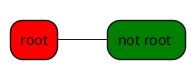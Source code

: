 {
  "sha1": "stywaw77yzmx8h8zm5dx1y4ghvt0cje",
  "insertion": {
    "when": "2024-06-04T17:28:45.472Z",
    "url": "https://forum.plantuml.net/10143/style-beta-user-defined-style-not-working-for-mindmaps",
    "user": "plantuml@gmail.com"
  }
}
@startmindmap
<style>
mindmapDiagram {
    node {
        BackgroundColor Red
    }
    .lol {
        BackgroundColor Green
    }
}
</style>
* root
** not root <<lol>>
@endmindmap
